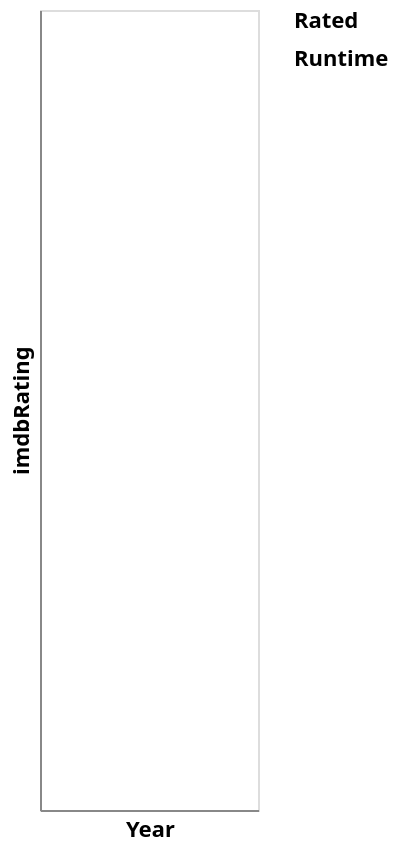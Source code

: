 {
    "$schema": "https://vega.github.io/schema/vega-lite/v5.json",
    "description": "A scatterplot showing movie ratings.",
    "width": "container",
    "height": 400,
    "transform": [
        {
            "calculate": "parseInt(datum.Runtime)",
            "as": "parsed_runtime"
        }
    ],
    "mark": {
        "type": "circle",
        "opacity": 0.8,
        "tooltip": {
            "content": "data"
        }
    },
    "encoding": {
        "x": {
            "field": "Year",
            "type": "quantitative",
            "scale": {
                "zero": false
            }
        },
        "size": {
            "title": "Runtime",
            "field": "parsed_runtime",
            "type": "quantitative",
            "scale": {
                "zero": false
            }
        },
        "y": {
            "field": "imdbRating",
            "type": "quantitative",
            "scale": {
                "zero": false
            }
        },
        "href": {
            "field": "link to oscar entry"
        },
        "color": {
            "field": "Rated",
            "type": "nominal"
        }
    }
}